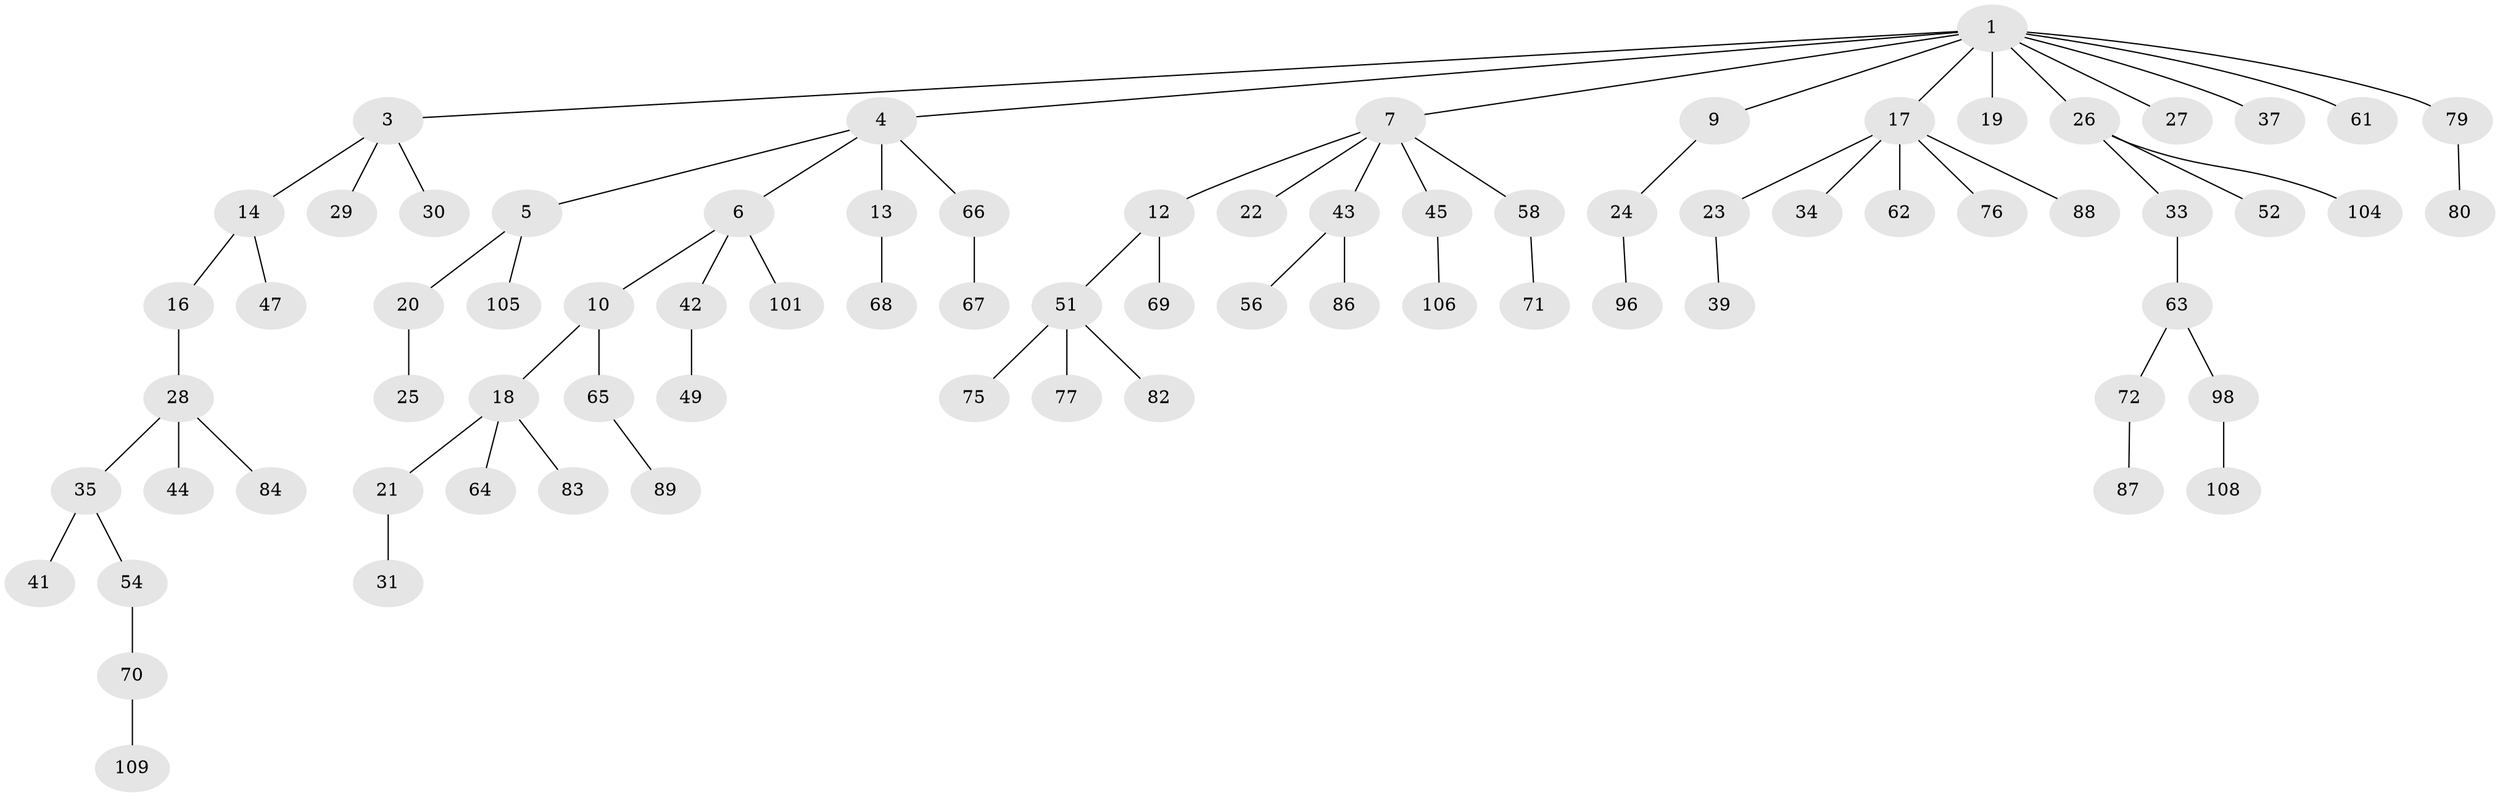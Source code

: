 // original degree distribution, {6: 0.01834862385321101, 7: 0.009174311926605505, 4: 0.06422018348623854, 5: 0.01834862385321101, 3: 0.1651376146788991, 2: 0.23853211009174313, 1: 0.48623853211009177}
// Generated by graph-tools (version 1.1) at 2025/19/03/04/25 18:19:21]
// undirected, 76 vertices, 75 edges
graph export_dot {
graph [start="1"]
  node [color=gray90,style=filled];
  1 [super="+2"];
  3;
  4;
  5;
  6;
  7 [super="+8+11"];
  9 [super="+60+57"];
  10 [super="+15"];
  12;
  13;
  14 [super="+36"];
  16 [super="+100"];
  17 [super="+50"];
  18 [super="+92+94+32+48"];
  19 [super="+59+97"];
  20;
  21;
  22;
  23;
  24;
  25;
  26;
  27;
  28;
  29 [super="+90"];
  30 [super="+46"];
  31;
  33;
  34 [super="+74"];
  35 [super="+73+40"];
  37;
  39;
  41;
  42;
  43;
  44;
  45 [super="+53"];
  47;
  49;
  51 [super="+55"];
  52;
  54 [super="+102"];
  56 [super="+95"];
  58;
  61;
  62;
  63;
  64;
  65;
  66;
  67;
  68;
  69;
  70;
  71;
  72;
  75 [super="+85+93"];
  76;
  77;
  79;
  80;
  82;
  83 [super="+99"];
  84;
  86;
  87;
  88;
  89;
  96;
  98 [super="+107"];
  101;
  104;
  105;
  106;
  108;
  109;
  1 -- 9;
  1 -- 17;
  1 -- 19;
  1 -- 61;
  1 -- 79;
  1 -- 3;
  1 -- 4;
  1 -- 37;
  1 -- 7;
  1 -- 26;
  1 -- 27;
  3 -- 14;
  3 -- 29;
  3 -- 30;
  4 -- 5;
  4 -- 6;
  4 -- 13;
  4 -- 66;
  5 -- 20;
  5 -- 105;
  6 -- 10;
  6 -- 42;
  6 -- 101;
  7 -- 12;
  7 -- 58;
  7 -- 43;
  7 -- 45;
  7 -- 22;
  9 -- 24;
  10 -- 65;
  10 -- 18;
  12 -- 51;
  12 -- 69;
  13 -- 68;
  14 -- 16;
  14 -- 47;
  16 -- 28;
  17 -- 23;
  17 -- 34;
  17 -- 76;
  17 -- 88;
  17 -- 62;
  18 -- 21;
  18 -- 64;
  18 -- 83;
  20 -- 25;
  21 -- 31;
  23 -- 39;
  24 -- 96;
  26 -- 33;
  26 -- 52;
  26 -- 104;
  28 -- 35;
  28 -- 44;
  28 -- 84;
  33 -- 63;
  35 -- 41;
  35 -- 54;
  42 -- 49;
  43 -- 56;
  43 -- 86;
  45 -- 106;
  51 -- 82;
  51 -- 75;
  51 -- 77;
  54 -- 70;
  58 -- 71;
  63 -- 72;
  63 -- 98;
  65 -- 89;
  66 -- 67;
  70 -- 109;
  72 -- 87;
  79 -- 80;
  98 -- 108;
}
